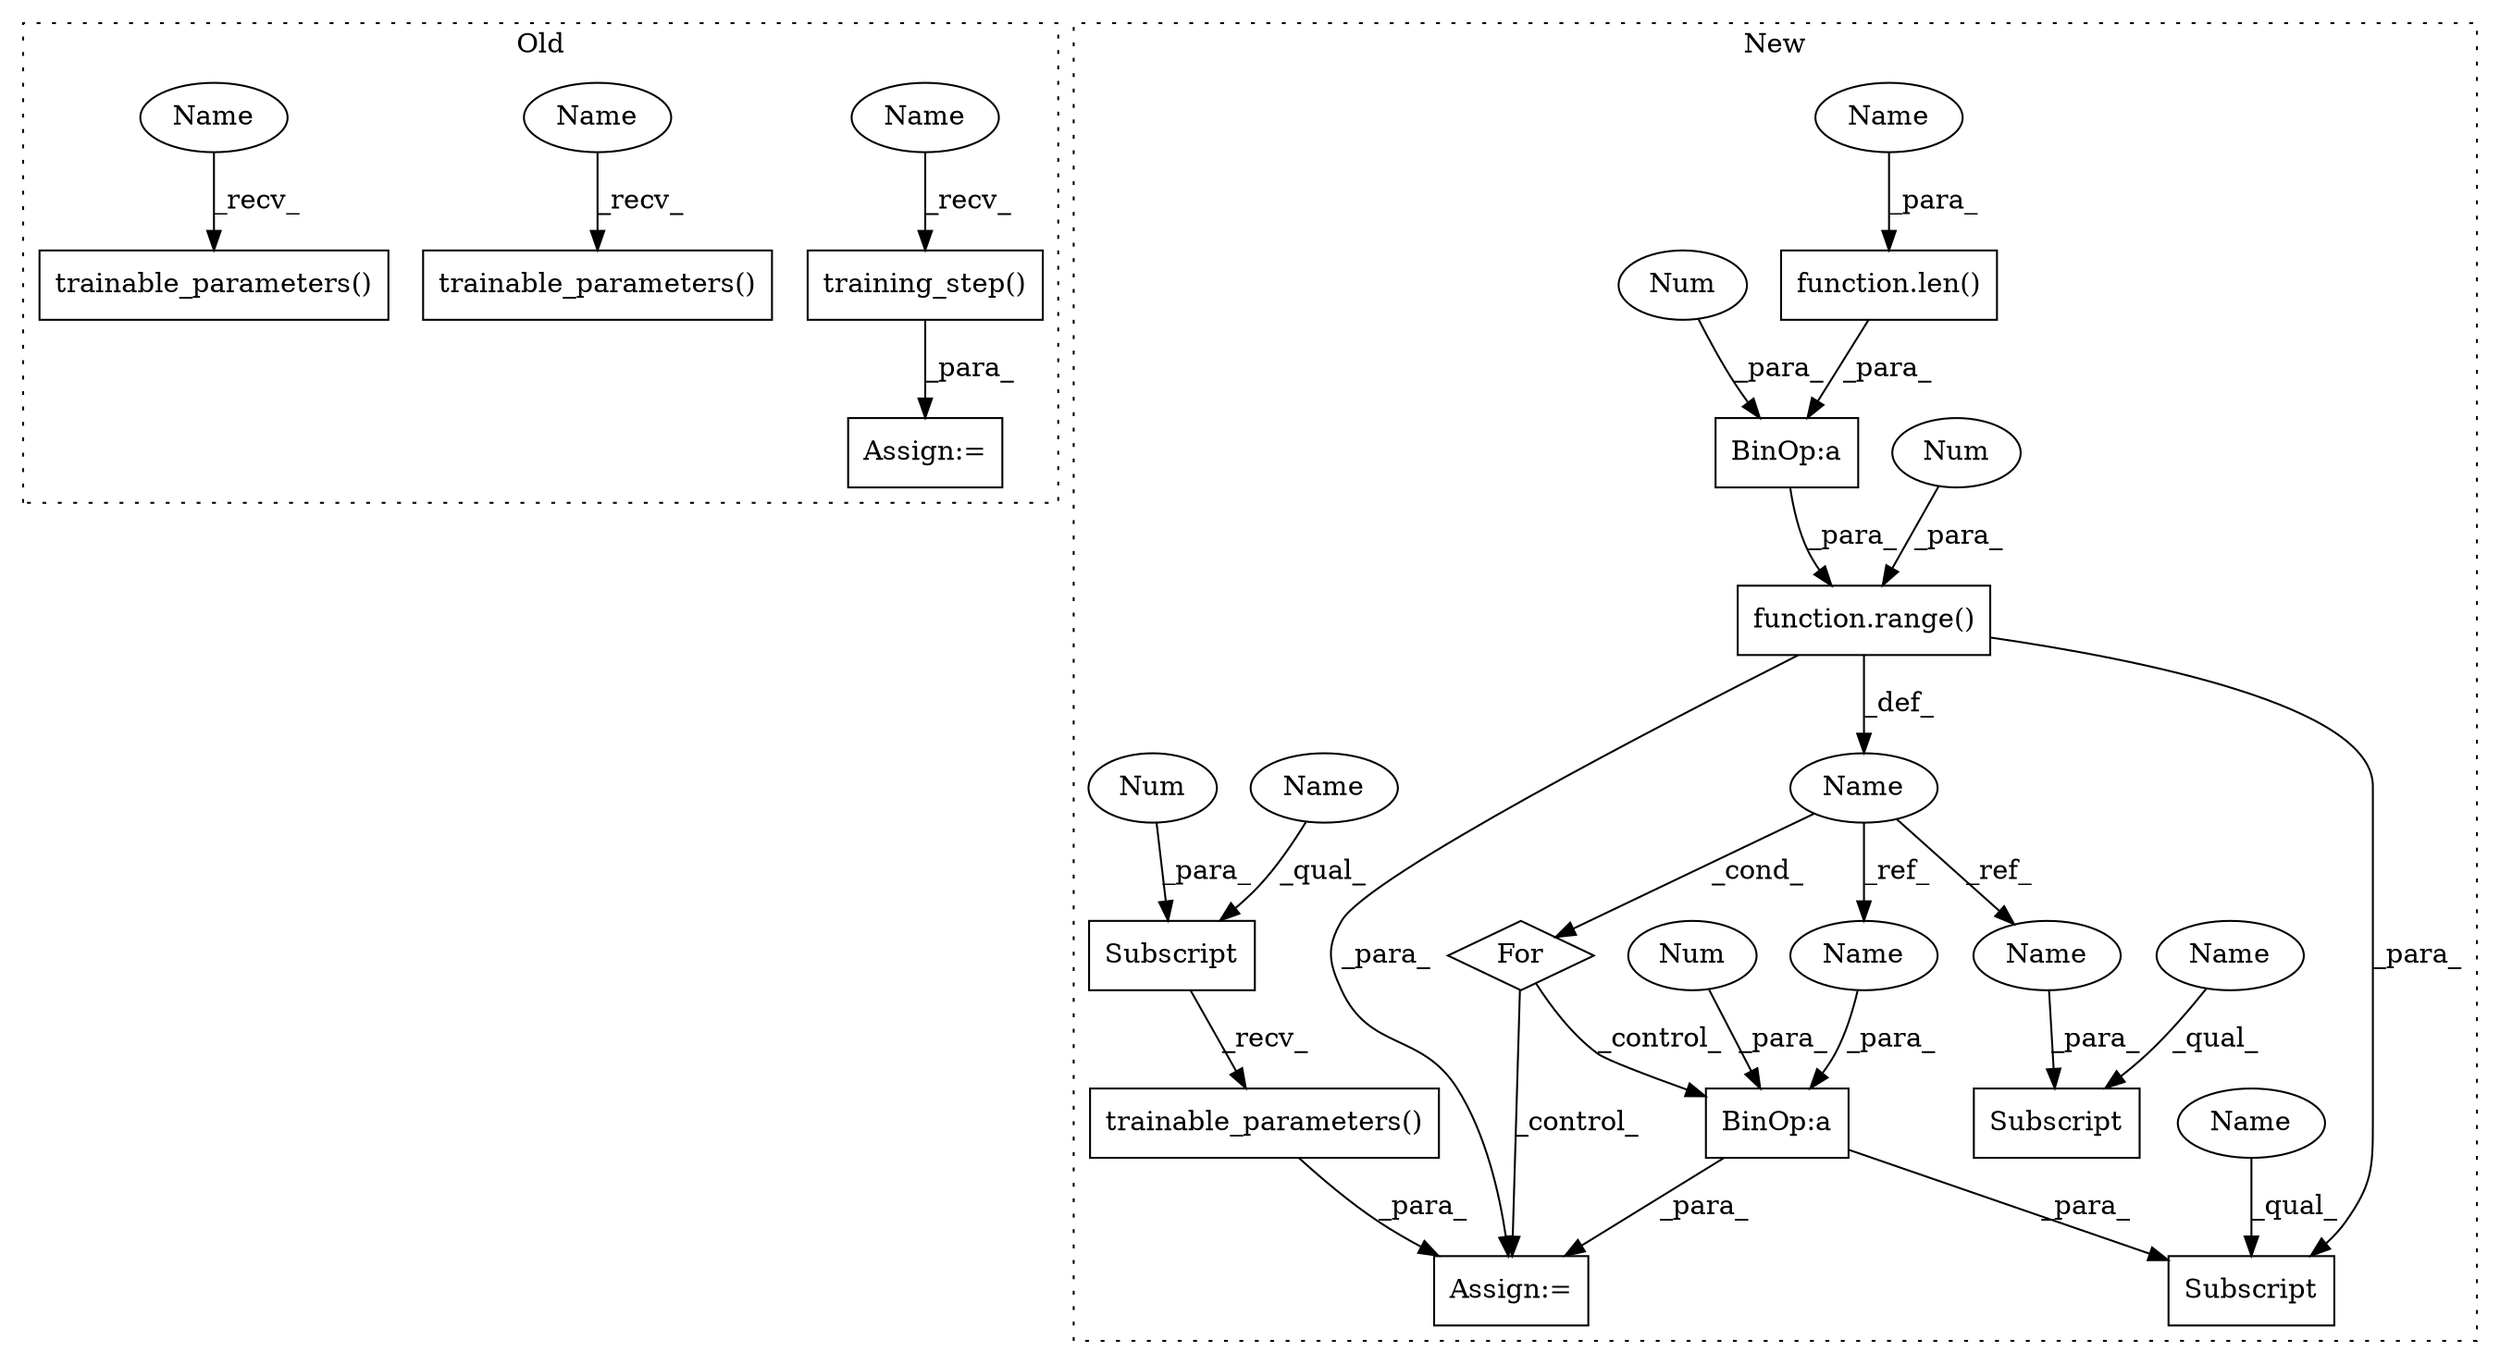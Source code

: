 digraph G {
subgraph cluster0 {
1 [label="trainable_parameters()" a="75" s="908" l="28" shape="box"];
10 [label="training_step()" a="75" s="738,773" l="20,1" shape="box"];
11 [label="trainable_parameters()" a="75" s="556" l="28" shape="box"];
18 [label="Assign:=" a="68" s="1077" l="3" shape="box"];
22 [label="Name" a="87" s="738" l="5" shape="ellipse"];
23 [label="Name" a="87" s="556" l="5" shape="ellipse"];
24 [label="Name" a="87" s="908" l="5" shape="ellipse"];
label = "Old";
style="dotted";
}
subgraph cluster1 {
2 [label="trainable_parameters()" a="75" s="577" l="30" shape="box"];
3 [label="Subscript" a="63" s="577,0" l="7,0" shape="box"];
4 [label="function.len()" a="75" s="691,699" l="4,1" shape="box"];
5 [label="BinOp:a" a="82" s="774" l="1" shape="box"];
6 [label="BinOp:a" a="82" s="700" l="1" shape="box"];
7 [label="Subscript" a="63" s="759,0" l="7,0" shape="box"];
8 [label="function.range()" a="75" s="682,702" l="6,1" shape="box"];
9 [label="Subscript" a="63" s="768,0" l="9,0" shape="box"];
12 [label="For" a="107" s="673,703" l="4,10" shape="diamond"];
13 [label="Num" a="76" s="582" l="1" shape="ellipse"];
14 [label="Num" a="76" s="701" l="1" shape="ellipse"];
15 [label="Num" a="76" s="775" l="1" shape="ellipse"];
16 [label="Num" a="76" s="688" l="1" shape="ellipse"];
17 [label="Name" a="87" s="677" l="1" shape="ellipse"];
19 [label="Assign:=" a="68" s="726" l="3" shape="box"];
20 [label="Name" a="87" s="773" l="1" shape="ellipse"];
21 [label="Name" a="87" s="764" l="1" shape="ellipse"];
25 [label="Name" a="87" s="768" l="4" shape="ellipse"];
26 [label="Name" a="87" s="695" l="4" shape="ellipse"];
27 [label="Name" a="87" s="759" l="4" shape="ellipse"];
28 [label="Name" a="87" s="577" l="4" shape="ellipse"];
label = "New";
style="dotted";
}
2 -> 19 [label="_para_"];
3 -> 2 [label="_recv_"];
4 -> 6 [label="_para_"];
5 -> 19 [label="_para_"];
5 -> 9 [label="_para_"];
6 -> 8 [label="_para_"];
8 -> 19 [label="_para_"];
8 -> 17 [label="_def_"];
8 -> 9 [label="_para_"];
10 -> 18 [label="_para_"];
12 -> 19 [label="_control_"];
12 -> 5 [label="_control_"];
13 -> 3 [label="_para_"];
14 -> 6 [label="_para_"];
15 -> 5 [label="_para_"];
16 -> 8 [label="_para_"];
17 -> 12 [label="_cond_"];
17 -> 20 [label="_ref_"];
17 -> 21 [label="_ref_"];
20 -> 5 [label="_para_"];
21 -> 7 [label="_para_"];
22 -> 10 [label="_recv_"];
23 -> 11 [label="_recv_"];
24 -> 1 [label="_recv_"];
25 -> 9 [label="_qual_"];
26 -> 4 [label="_para_"];
27 -> 7 [label="_qual_"];
28 -> 3 [label="_qual_"];
}